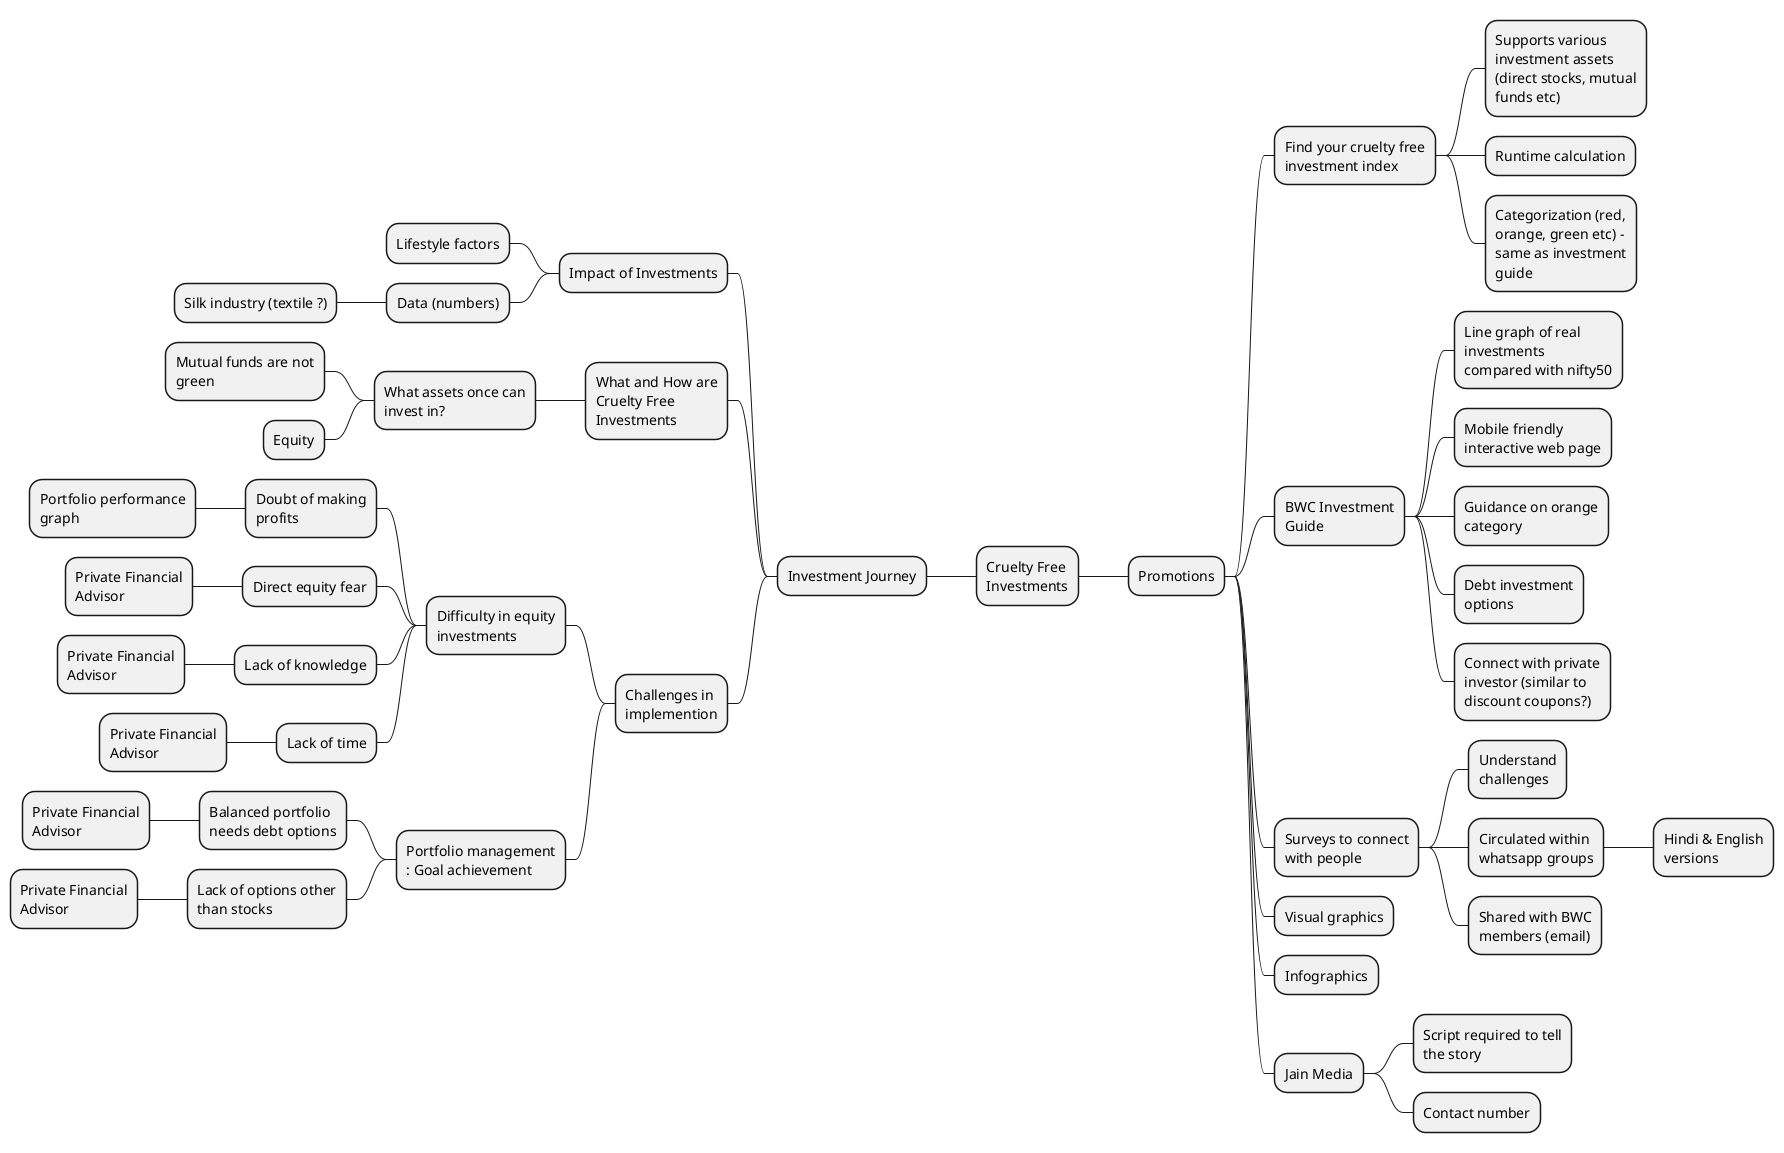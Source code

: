 @startmindmap
<style>
    node {
            MaximumWidth 150
        }
</style>
+ Cruelty Free Investments
++ Promotions
+++ Find your cruelty free investment index
++++ Supports various investment assets (direct stocks, mutual funds etc)
++++ Runtime calculation
++++ Categorization (red, orange, green etc) - same as investment guide
+++ BWC Investment Guide
++++ Line graph of real investments compared with nifty50
++++ Mobile friendly interactive web page
++++ Guidance on orange category
++++ Debt investment options
++++ Connect with private investor (similar to discount coupons?)
+++ Surveys to connect with people
++++ Understand challenges
++++ Circulated within whatsapp groups
+++++ Hindi & English versions
++++ Shared with BWC members (email)
+++ Visual graphics
+++ Infographics
+++ Jain Media
++++ Script required to tell the story
++++ Contact number
-- Investment Journey
--- Impact of Investments
---- Lifestyle factors
---- Data (numbers)
----- Silk industry (textile ?)
--- What and How are Cruelty Free Investments
---- What assets once can invest in?
----- Mutual funds are not green
----- Equity
--- Challenges in implemention
---- Difficulty in equity investments
----- Doubt of making profits
------ Portfolio performance graph
----- Direct equity fear
------ Private Financial Advisor
----- Lack of knowledge
------ Private Financial Advisor
----- Lack of time
------ Private Financial Advisor
---- Portfolio management : Goal achievement
----- Balanced portfolio needs debt options
------ Private Financial Advisor
----- Lack of options other than stocks
------ Private Financial Advisor
@endmindmap